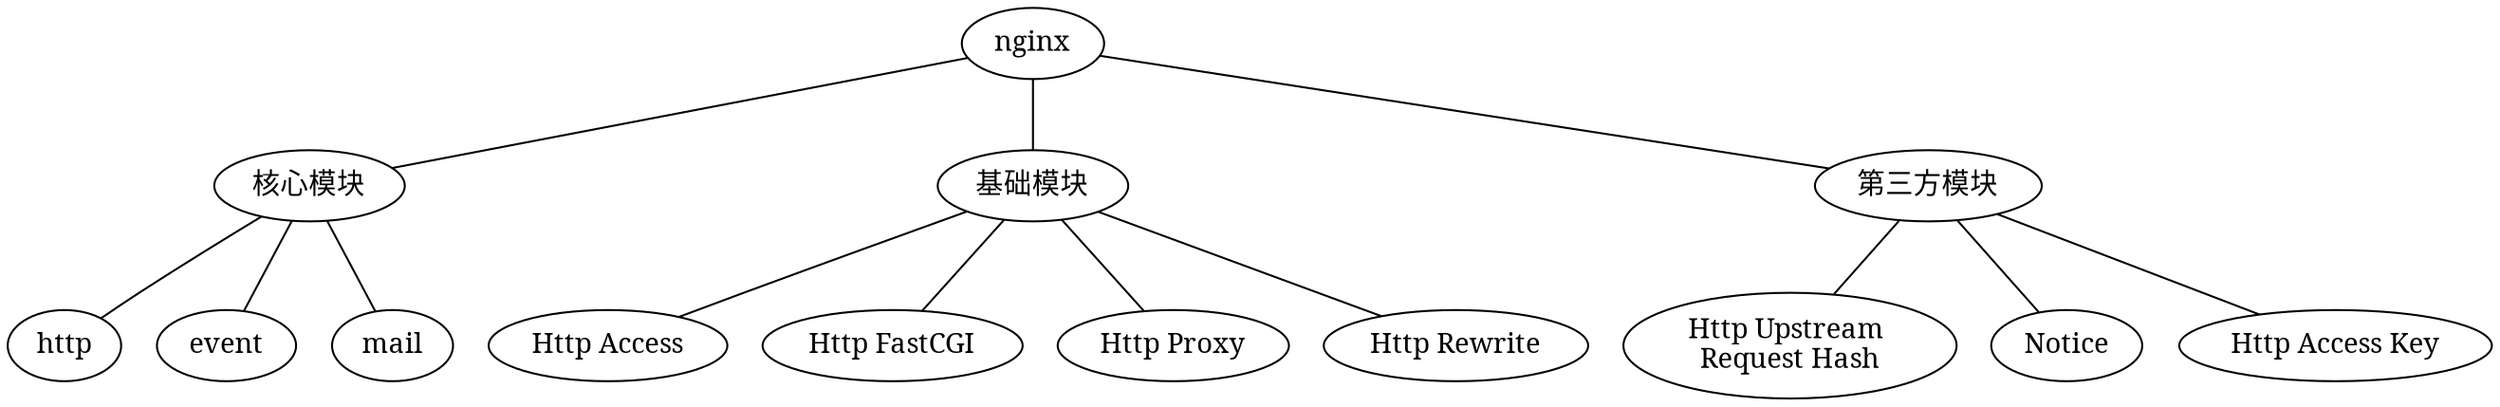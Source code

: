 graph {
	rankdir=TB;
	node[fontname="Simsun"]
	
	kernel [label="核心模块"];
	basic [label="基础模块"];
	other [label="第三方模块"];
	
	kernel -- "http";
	kernel -- "event";
	kernel -- "mail";
	
	basic -- "Http Access";
	basic -- "Http FastCGI";
	basic -- "Http Proxy";
	basic -- "Http Rewrite";
	
	other -- "Http Upstream \nRequest Hash";
	other -- "Notice"
	other -- "Http Access Key"
	
	"nginx" -- kernel;
	"nginx" -- basic;
	"nginx" -- other;
}